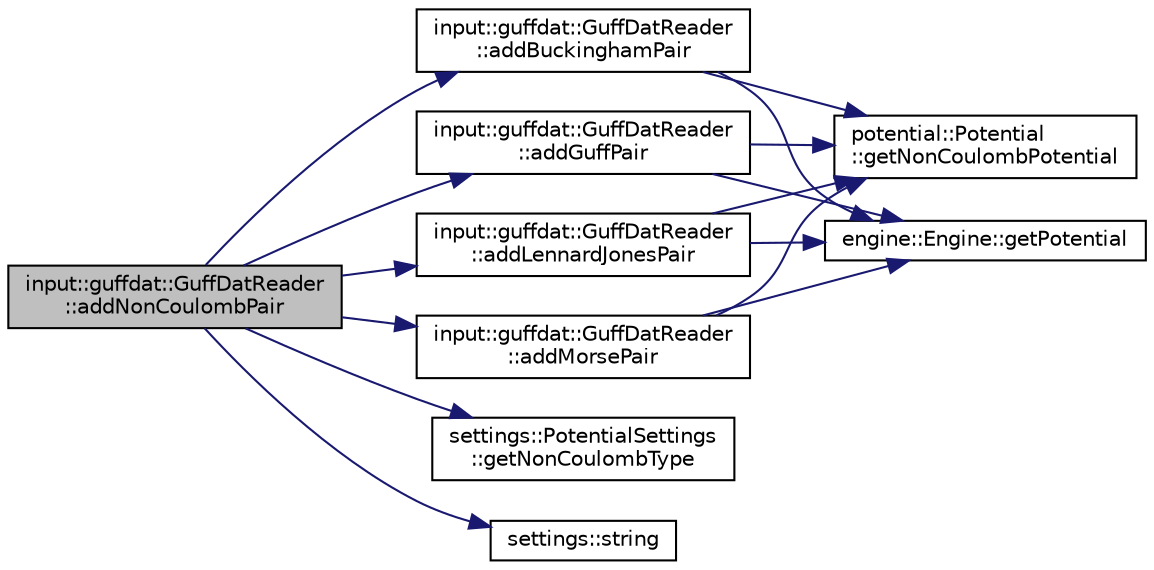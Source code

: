 digraph "input::guffdat::GuffDatReader::addNonCoulombPair"
{
 // LATEX_PDF_SIZE
  edge [fontname="Helvetica",fontsize="10",labelfontname="Helvetica",labelfontsize="10"];
  node [fontname="Helvetica",fontsize="10",shape=record];
  rankdir="LR";
  Node1 [label="input::guffdat::GuffDatReader\l::addNonCoulombPair",height=0.2,width=0.4,color="black", fillcolor="grey75", style="filled", fontcolor="black",tooltip="checks which nonCoulombic type is given and adds the corresponding nonCoulombic pair"];
  Node1 -> Node2 [color="midnightblue",fontsize="10",style="solid",fontname="Helvetica"];
  Node2 [label="input::guffdat::GuffDatReader\l::addBuckinghamPair",height=0.2,width=0.4,color="black", fillcolor="white", style="filled",URL="$classinput_1_1guffdat_1_1GuffDatReader.html#ae6faa510a4fecf46eef91bf62378b8b9",tooltip="adds a buckingham pair to the guffNonCoulombic potential"];
  Node2 -> Node3 [color="midnightblue",fontsize="10",style="solid",fontname="Helvetica"];
  Node3 [label="potential::Potential\l::getNonCoulombPotential",height=0.2,width=0.4,color="black", fillcolor="white", style="filled",URL="$classpotential_1_1Potential.html#a4b69ae036ee8b76211274752dc56432e",tooltip=" "];
  Node2 -> Node4 [color="midnightblue",fontsize="10",style="solid",fontname="Helvetica"];
  Node4 [label="engine::Engine::getPotential",height=0.2,width=0.4,color="black", fillcolor="white", style="filled",URL="$classengine_1_1Engine.html#a9fcb82f7f798da8ec1f3c2b6ec2356a6",tooltip=" "];
  Node1 -> Node5 [color="midnightblue",fontsize="10",style="solid",fontname="Helvetica"];
  Node5 [label="input::guffdat::GuffDatReader\l::addGuffPair",height=0.2,width=0.4,color="black", fillcolor="white", style="filled",URL="$classinput_1_1guffdat_1_1GuffDatReader.html#a5241fbb794866a0b5cbbeb9d95b28e03",tooltip="adds a guff pair to the guffNonCoulombic potential"];
  Node5 -> Node3 [color="midnightblue",fontsize="10",style="solid",fontname="Helvetica"];
  Node5 -> Node4 [color="midnightblue",fontsize="10",style="solid",fontname="Helvetica"];
  Node1 -> Node6 [color="midnightblue",fontsize="10",style="solid",fontname="Helvetica"];
  Node6 [label="input::guffdat::GuffDatReader\l::addLennardJonesPair",height=0.2,width=0.4,color="black", fillcolor="white", style="filled",URL="$classinput_1_1guffdat_1_1GuffDatReader.html#add1052f02f277de9db89d8939a43ade4",tooltip="adds a lennard jones pair to the guffNonCoulombic potential"];
  Node6 -> Node3 [color="midnightblue",fontsize="10",style="solid",fontname="Helvetica"];
  Node6 -> Node4 [color="midnightblue",fontsize="10",style="solid",fontname="Helvetica"];
  Node1 -> Node7 [color="midnightblue",fontsize="10",style="solid",fontname="Helvetica"];
  Node7 [label="input::guffdat::GuffDatReader\l::addMorsePair",height=0.2,width=0.4,color="black", fillcolor="white", style="filled",URL="$classinput_1_1guffdat_1_1GuffDatReader.html#a6931d3e27b2789751774f0b74e5e0d27",tooltip="adds a morse pair to the guffNonCoulombic potential"];
  Node7 -> Node3 [color="midnightblue",fontsize="10",style="solid",fontname="Helvetica"];
  Node7 -> Node4 [color="midnightblue",fontsize="10",style="solid",fontname="Helvetica"];
  Node1 -> Node8 [color="midnightblue",fontsize="10",style="solid",fontname="Helvetica"];
  Node8 [label="settings::PotentialSettings\l::getNonCoulombType",height=0.2,width=0.4,color="black", fillcolor="white", style="filled",URL="$classsettings_1_1PotentialSettings.html#ad4f4f3e356db9eae5be424154a347de0",tooltip=" "];
  Node1 -> Node9 [color="midnightblue",fontsize="10",style="solid",fontname="Helvetica"];
  Node9 [label="settings::string",height=0.2,width=0.4,color="black", fillcolor="white", style="filled",URL="$namespacesettings.html#a25810432631a237804b3241be4305787",tooltip="return string of manostatType"];
}
